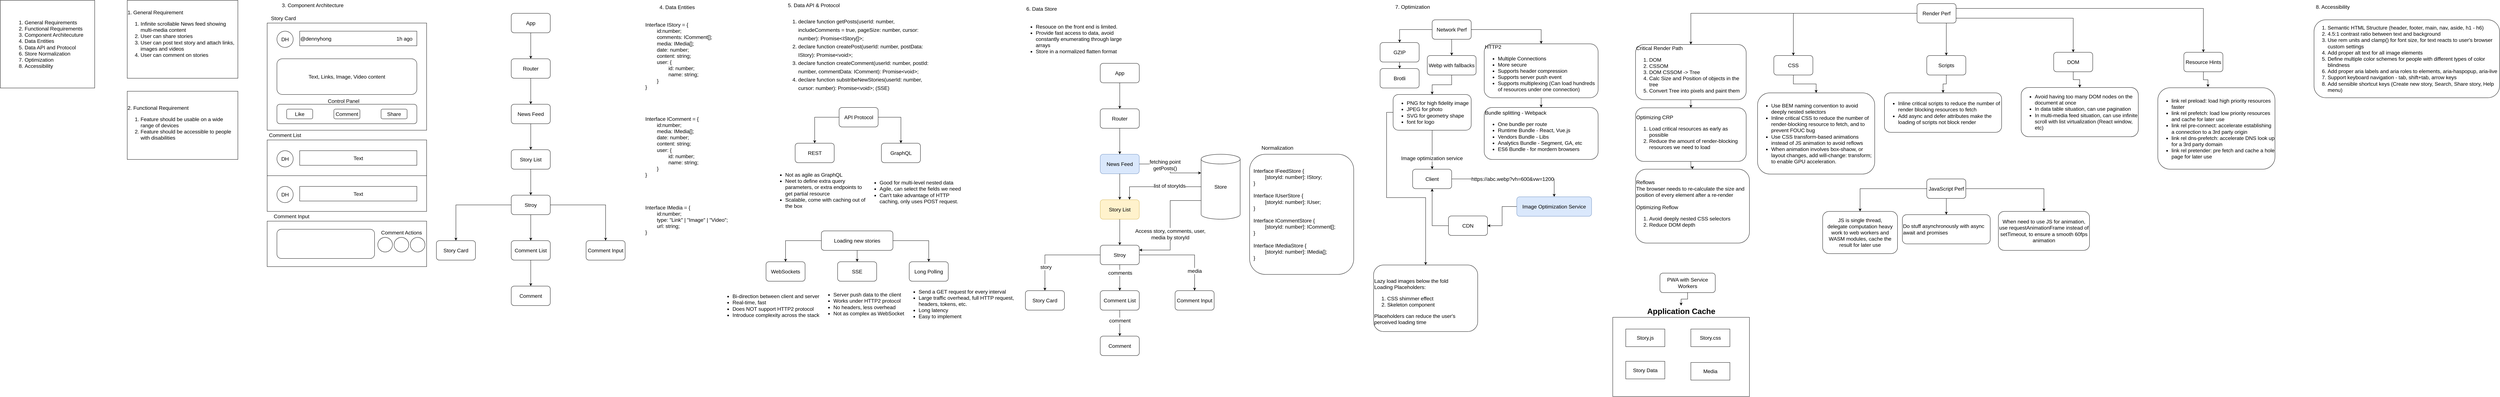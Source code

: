 <mxfile version="15.8.7" type="device"><diagram id="XYL2H79Iw5txIwBamD32" name="Page-1"><mxGraphModel dx="1972" dy="1372" grid="1" gridSize="10" guides="1" tooltips="1" connect="1" arrows="1" fold="1" page="1" pageScale="1" pageWidth="850" pageHeight="1100" math="0" shadow="0"><root><mxCell id="0"/><mxCell id="1" parent="0"/><mxCell id="vLVC-GdLWjV0iGL1dUKw-1" value="&lt;div style=&quot;text-align: left ; font-size: 16px&quot;&gt;&lt;ol style=&quot;font-size: 16px&quot;&gt;&lt;li style=&quot;font-size: 16px&quot;&gt;&lt;span style=&quot;font-size: 16px&quot;&gt;General Requirements&lt;/span&gt;&lt;/li&gt;&lt;li style=&quot;font-size: 16px&quot;&gt;&lt;span style=&quot;font-size: 16px&quot;&gt;Functional Requirements&lt;/span&gt;&lt;/li&gt;&lt;li style=&quot;font-size: 16px&quot;&gt;&lt;span style=&quot;font-size: 16px&quot;&gt;Component Architecuture&lt;/span&gt;&lt;/li&gt;&lt;li style=&quot;font-size: 16px&quot;&gt;&lt;span style=&quot;font-size: 16px&quot;&gt;Data Entities&lt;/span&gt;&lt;/li&gt;&lt;li style=&quot;font-size: 16px&quot;&gt;&lt;span style=&quot;font-size: 16px&quot;&gt;Data API and Protocol&lt;/span&gt;&lt;/li&gt;&lt;li style=&quot;font-size: 16px&quot;&gt;&lt;span style=&quot;text-align: left ; font-size: 16px&quot;&gt;Store Normalization&lt;/span&gt;&lt;/li&gt;&lt;li style=&quot;font-size: 16px&quot;&gt;Optimization&lt;/li&gt;&lt;li style=&quot;font-size: 16px&quot;&gt;Accessibility&lt;/li&gt;&lt;/ol&gt;&lt;/div&gt;" style="rounded=0;whiteSpace=wrap;html=1;fontSize=16;" vertex="1" parent="1"><mxGeometry x="40" width="290" height="270" as="geometry"/></mxCell><mxCell id="vLVC-GdLWjV0iGL1dUKw-2" value="&lt;div style=&quot;text-align: left; font-size: 16px;&quot;&gt;&lt;div style=&quot;font-size: 16px;&quot;&gt;&lt;font style=&quot;font-size: 16px;&quot;&gt;1. General Requirement&lt;/font&gt;&lt;/div&gt;&lt;div style=&quot;font-size: 16px;&quot;&gt;&lt;ol style=&quot;font-size: 16px;&quot;&gt;&lt;li style=&quot;font-size: 16px;&quot;&gt;Infinite scrollable News feed showing multi-media content&lt;/li&gt;&lt;li style=&quot;font-size: 16px;&quot;&gt;User can share stories&lt;/li&gt;&lt;li style=&quot;font-size: 16px;&quot;&gt;User can post text story and attach links, images and videos&lt;/li&gt;&lt;li style=&quot;font-size: 16px;&quot;&gt;User can comment on stories&lt;/li&gt;&lt;/ol&gt;&lt;/div&gt;&lt;div style=&quot;font-size: 16px;&quot;&gt;&lt;br style=&quot;font-size: 16px;&quot;&gt;&lt;/div&gt;&lt;/div&gt;" style="rounded=0;whiteSpace=wrap;html=1;fontSize=16;" vertex="1" parent="1"><mxGeometry x="430" width="340" height="240" as="geometry"/></mxCell><mxCell id="vLVC-GdLWjV0iGL1dUKw-3" value="&lt;div style=&quot;text-align: left ; font-size: 16px&quot;&gt;&lt;div style=&quot;font-size: 16px&quot;&gt;&lt;font style=&quot;font-size: 16px&quot;&gt;2. Functional Requirement&lt;/font&gt;&lt;/div&gt;&lt;div style=&quot;font-size: 16px&quot;&gt;&lt;ol style=&quot;font-size: 16px&quot;&gt;&lt;li style=&quot;font-size: 16px&quot;&gt;Feature should be usable on a wide range of devices&lt;/li&gt;&lt;li style=&quot;font-size: 16px&quot;&gt;Feature should be accessible to people with disabilities&lt;/li&gt;&lt;/ol&gt;&lt;/div&gt;&lt;/div&gt;" style="rounded=0;whiteSpace=wrap;html=1;fontSize=16;" vertex="1" parent="1"><mxGeometry x="430" y="280" width="340" height="210" as="geometry"/></mxCell><mxCell id="vLVC-GdLWjV0iGL1dUKw-80" value="" style="group;fontSize=16;" vertex="1" connectable="0" parent="1"><mxGeometry x="1380" y="40" width="580" height="900" as="geometry"/></mxCell><mxCell id="vLVC-GdLWjV0iGL1dUKw-45" value="App" style="rounded=1;whiteSpace=wrap;html=1;fontSize=16;" vertex="1" parent="vLVC-GdLWjV0iGL1dUKw-80"><mxGeometry x="230" width="120" height="60" as="geometry"/></mxCell><mxCell id="vLVC-GdLWjV0iGL1dUKw-46" value="Router" style="whiteSpace=wrap;html=1;rounded=1;fontSize=16;" vertex="1" parent="vLVC-GdLWjV0iGL1dUKw-80"><mxGeometry x="230" y="140" width="120" height="60" as="geometry"/></mxCell><mxCell id="vLVC-GdLWjV0iGL1dUKw-47" value="" style="edgeStyle=orthogonalEdgeStyle;rounded=0;orthogonalLoop=1;jettySize=auto;html=1;fontSize=16;" edge="1" parent="vLVC-GdLWjV0iGL1dUKw-80" source="vLVC-GdLWjV0iGL1dUKw-45" target="vLVC-GdLWjV0iGL1dUKw-46"><mxGeometry relative="1" as="geometry"/></mxCell><mxCell id="vLVC-GdLWjV0iGL1dUKw-48" value="News Feed" style="whiteSpace=wrap;html=1;rounded=1;fontSize=16;" vertex="1" parent="vLVC-GdLWjV0iGL1dUKw-80"><mxGeometry x="230" y="280" width="120" height="60" as="geometry"/></mxCell><mxCell id="vLVC-GdLWjV0iGL1dUKw-49" value="" style="edgeStyle=orthogonalEdgeStyle;rounded=0;orthogonalLoop=1;jettySize=auto;html=1;fontSize=16;" edge="1" parent="vLVC-GdLWjV0iGL1dUKw-80" source="vLVC-GdLWjV0iGL1dUKw-46" target="vLVC-GdLWjV0iGL1dUKw-48"><mxGeometry relative="1" as="geometry"/></mxCell><mxCell id="vLVC-GdLWjV0iGL1dUKw-50" value="Story List" style="whiteSpace=wrap;html=1;rounded=1;fontSize=16;" vertex="1" parent="vLVC-GdLWjV0iGL1dUKw-80"><mxGeometry x="230" y="420" width="120" height="60" as="geometry"/></mxCell><mxCell id="vLVC-GdLWjV0iGL1dUKw-51" value="" style="edgeStyle=orthogonalEdgeStyle;rounded=0;orthogonalLoop=1;jettySize=auto;html=1;fontSize=16;" edge="1" parent="vLVC-GdLWjV0iGL1dUKw-80" source="vLVC-GdLWjV0iGL1dUKw-48" target="vLVC-GdLWjV0iGL1dUKw-50"><mxGeometry relative="1" as="geometry"/></mxCell><mxCell id="vLVC-GdLWjV0iGL1dUKw-52" value="Stroy" style="whiteSpace=wrap;html=1;rounded=1;fontSize=16;" vertex="1" parent="vLVC-GdLWjV0iGL1dUKw-80"><mxGeometry x="230" y="560" width="120" height="60" as="geometry"/></mxCell><mxCell id="vLVC-GdLWjV0iGL1dUKw-53" value="" style="edgeStyle=orthogonalEdgeStyle;rounded=0;orthogonalLoop=1;jettySize=auto;html=1;fontSize=16;" edge="1" parent="vLVC-GdLWjV0iGL1dUKw-80" source="vLVC-GdLWjV0iGL1dUKw-50" target="vLVC-GdLWjV0iGL1dUKw-52"><mxGeometry relative="1" as="geometry"/></mxCell><mxCell id="vLVC-GdLWjV0iGL1dUKw-54" value="Comment List" style="whiteSpace=wrap;html=1;rounded=1;fontSize=16;" vertex="1" parent="vLVC-GdLWjV0iGL1dUKw-80"><mxGeometry x="230" y="700" width="120" height="60" as="geometry"/></mxCell><mxCell id="vLVC-GdLWjV0iGL1dUKw-55" value="" style="edgeStyle=orthogonalEdgeStyle;rounded=0;orthogonalLoop=1;jettySize=auto;html=1;fontSize=16;" edge="1" parent="vLVC-GdLWjV0iGL1dUKw-80" source="vLVC-GdLWjV0iGL1dUKw-52" target="vLVC-GdLWjV0iGL1dUKw-54"><mxGeometry relative="1" as="geometry"/></mxCell><mxCell id="vLVC-GdLWjV0iGL1dUKw-56" value="Comment" style="whiteSpace=wrap;html=1;rounded=1;fontSize=16;" vertex="1" parent="vLVC-GdLWjV0iGL1dUKw-80"><mxGeometry x="230" y="840" width="120" height="60" as="geometry"/></mxCell><mxCell id="vLVC-GdLWjV0iGL1dUKw-57" value="" style="edgeStyle=orthogonalEdgeStyle;rounded=0;orthogonalLoop=1;jettySize=auto;html=1;fontSize=16;" edge="1" parent="vLVC-GdLWjV0iGL1dUKw-80" source="vLVC-GdLWjV0iGL1dUKw-54" target="vLVC-GdLWjV0iGL1dUKw-56"><mxGeometry relative="1" as="geometry"/></mxCell><mxCell id="vLVC-GdLWjV0iGL1dUKw-60" value="Story Card" style="whiteSpace=wrap;html=1;rounded=1;fontSize=16;" vertex="1" parent="vLVC-GdLWjV0iGL1dUKw-80"><mxGeometry y="700" width="120" height="60" as="geometry"/></mxCell><mxCell id="vLVC-GdLWjV0iGL1dUKw-61" value="" style="edgeStyle=orthogonalEdgeStyle;rounded=0;orthogonalLoop=1;jettySize=auto;html=1;fontSize=16;" edge="1" parent="vLVC-GdLWjV0iGL1dUKw-80" source="vLVC-GdLWjV0iGL1dUKw-52" target="vLVC-GdLWjV0iGL1dUKw-60"><mxGeometry relative="1" as="geometry"/></mxCell><mxCell id="vLVC-GdLWjV0iGL1dUKw-62" value="Comment Input" style="whiteSpace=wrap;html=1;rounded=1;fontSize=16;" vertex="1" parent="vLVC-GdLWjV0iGL1dUKw-80"><mxGeometry x="460" y="700" width="120" height="60" as="geometry"/></mxCell><mxCell id="vLVC-GdLWjV0iGL1dUKw-63" value="" style="edgeStyle=orthogonalEdgeStyle;rounded=0;orthogonalLoop=1;jettySize=auto;html=1;fontSize=16;" edge="1" parent="vLVC-GdLWjV0iGL1dUKw-80" source="vLVC-GdLWjV0iGL1dUKw-52" target="vLVC-GdLWjV0iGL1dUKw-62"><mxGeometry relative="1" as="geometry"/></mxCell><mxCell id="vLVC-GdLWjV0iGL1dUKw-107" value="" style="group;fontSize=16;" vertex="1" connectable="0" parent="1"><mxGeometry x="860" y="40" width="490" height="360" as="geometry"/></mxCell><mxCell id="vLVC-GdLWjV0iGL1dUKw-108" value="" style="verticalLabelPosition=bottom;verticalAlign=top;html=1;shape=mxgraph.basic.rect;fillColor2=none;strokeWidth=1;size=20;indent=5;fontSize=16;" vertex="1" parent="vLVC-GdLWjV0iGL1dUKw-107"><mxGeometry y="30" width="490" height="330" as="geometry"/></mxCell><mxCell id="vLVC-GdLWjV0iGL1dUKw-109" value="DH" style="ellipse;whiteSpace=wrap;html=1;aspect=fixed;fontSize=16;" vertex="1" parent="vLVC-GdLWjV0iGL1dUKw-107"><mxGeometry x="30" y="55" width="50" height="50" as="geometry"/></mxCell><mxCell id="vLVC-GdLWjV0iGL1dUKw-110" value="@dennyhong&amp;nbsp; &amp;nbsp; &amp;nbsp; &amp;nbsp; &amp;nbsp; &amp;nbsp; &amp;nbsp; &amp;nbsp; &amp;nbsp; &amp;nbsp; &amp;nbsp; &amp;nbsp; &amp;nbsp; &amp;nbsp; &amp;nbsp; &amp;nbsp; &amp;nbsp; &amp;nbsp; &amp;nbsp; &amp;nbsp; &amp;nbsp; &amp;nbsp; &amp;nbsp;1h ago" style="rounded=0;whiteSpace=wrap;html=1;align=left;fontSize=16;" vertex="1" parent="vLVC-GdLWjV0iGL1dUKw-107"><mxGeometry x="100" y="55" width="360" height="45" as="geometry"/></mxCell><mxCell id="vLVC-GdLWjV0iGL1dUKw-111" value="Text, Links, Image, Video content" style="rounded=1;whiteSpace=wrap;html=1;fontSize=16;" vertex="1" parent="vLVC-GdLWjV0iGL1dUKw-107"><mxGeometry x="30" y="140" width="430" height="110" as="geometry"/></mxCell><mxCell id="vLVC-GdLWjV0iGL1dUKw-112" value="" style="rounded=1;whiteSpace=wrap;html=1;fontSize=16;" vertex="1" parent="vLVC-GdLWjV0iGL1dUKw-107"><mxGeometry x="30" y="280" width="430" height="60" as="geometry"/></mxCell><mxCell id="vLVC-GdLWjV0iGL1dUKw-113" value="Like" style="rounded=1;whiteSpace=wrap;html=1;fontSize=16;" vertex="1" parent="vLVC-GdLWjV0iGL1dUKw-107"><mxGeometry x="60" y="295" width="80" height="30" as="geometry"/></mxCell><mxCell id="vLVC-GdLWjV0iGL1dUKw-114" value="Share" style="rounded=1;whiteSpace=wrap;html=1;fontSize=16;" vertex="1" parent="vLVC-GdLWjV0iGL1dUKw-107"><mxGeometry x="350" y="295" width="80" height="30" as="geometry"/></mxCell><mxCell id="vLVC-GdLWjV0iGL1dUKw-115" value="Comment" style="rounded=1;whiteSpace=wrap;html=1;fontSize=16;" vertex="1" parent="vLVC-GdLWjV0iGL1dUKw-107"><mxGeometry x="205" y="295" width="80" height="30" as="geometry"/></mxCell><mxCell id="vLVC-GdLWjV0iGL1dUKw-116" value="Control Panel" style="text;html=1;strokeColor=none;fillColor=none;align=center;verticalAlign=middle;whiteSpace=wrap;rounded=0;fontSize=16;" vertex="1" parent="vLVC-GdLWjV0iGL1dUKw-107"><mxGeometry x="160" y="255" width="150" height="30" as="geometry"/></mxCell><mxCell id="vLVC-GdLWjV0iGL1dUKw-117" value="Story Card" style="text;html=1;strokeColor=none;fillColor=none;align=center;verticalAlign=middle;whiteSpace=wrap;rounded=0;fontSize=16;" vertex="1" parent="vLVC-GdLWjV0iGL1dUKw-107"><mxGeometry width="100" height="30" as="geometry"/></mxCell><mxCell id="vLVC-GdLWjV0iGL1dUKw-118" value="" style="group;fontSize=16;" vertex="1" connectable="0" parent="1"><mxGeometry x="860" y="400" width="490" height="250" as="geometry"/></mxCell><mxCell id="vLVC-GdLWjV0iGL1dUKw-119" value="" style="verticalLabelPosition=bottom;verticalAlign=top;html=1;shape=mxgraph.basic.rect;fillColor2=none;strokeWidth=1;size=20;indent=5;fontSize=16;" vertex="1" parent="vLVC-GdLWjV0iGL1dUKw-118"><mxGeometry y="30" width="490" height="110" as="geometry"/></mxCell><mxCell id="vLVC-GdLWjV0iGL1dUKw-120" value="Comment List" style="text;html=1;strokeColor=none;fillColor=none;align=center;verticalAlign=middle;whiteSpace=wrap;rounded=0;fontSize=16;" vertex="1" parent="vLVC-GdLWjV0iGL1dUKw-118"><mxGeometry width="110" height="30" as="geometry"/></mxCell><mxCell id="vLVC-GdLWjV0iGL1dUKw-121" value="DH" style="ellipse;whiteSpace=wrap;html=1;aspect=fixed;fontSize=16;" vertex="1" parent="vLVC-GdLWjV0iGL1dUKw-118"><mxGeometry x="30" y="63" width="50" height="50" as="geometry"/></mxCell><mxCell id="vLVC-GdLWjV0iGL1dUKw-122" value="Text" style="rounded=0;whiteSpace=wrap;html=1;align=center;fontSize=16;" vertex="1" parent="vLVC-GdLWjV0iGL1dUKw-118"><mxGeometry x="100" y="63" width="360" height="45" as="geometry"/></mxCell><mxCell id="vLVC-GdLWjV0iGL1dUKw-123" value="" style="verticalLabelPosition=bottom;verticalAlign=top;html=1;shape=mxgraph.basic.rect;fillColor2=none;strokeWidth=1;size=20;indent=5;fontSize=16;" vertex="1" parent="vLVC-GdLWjV0iGL1dUKw-118"><mxGeometry y="140" width="490" height="110" as="geometry"/></mxCell><mxCell id="vLVC-GdLWjV0iGL1dUKw-124" value="DH" style="ellipse;whiteSpace=wrap;html=1;aspect=fixed;fontSize=16;" vertex="1" parent="vLVC-GdLWjV0iGL1dUKw-118"><mxGeometry x="30" y="173" width="50" height="50" as="geometry"/></mxCell><mxCell id="vLVC-GdLWjV0iGL1dUKw-125" value="Text" style="rounded=0;whiteSpace=wrap;html=1;align=center;fontSize=16;" vertex="1" parent="vLVC-GdLWjV0iGL1dUKw-118"><mxGeometry x="100" y="173" width="360" height="45" as="geometry"/></mxCell><mxCell id="vLVC-GdLWjV0iGL1dUKw-126" value="" style="group;fontSize=16;" vertex="1" connectable="0" parent="1"><mxGeometry x="860" y="650.0" width="500" height="170" as="geometry"/></mxCell><mxCell id="vLVC-GdLWjV0iGL1dUKw-127" value="" style="rounded=0;whiteSpace=wrap;html=1;fontSize=16;" vertex="1" parent="vLVC-GdLWjV0iGL1dUKw-126"><mxGeometry y="30" width="490" height="140" as="geometry"/></mxCell><mxCell id="vLVC-GdLWjV0iGL1dUKw-128" value="" style="rounded=1;whiteSpace=wrap;html=1;fontSize=16;" vertex="1" parent="vLVC-GdLWjV0iGL1dUKw-126"><mxGeometry x="30" y="55" width="300" height="90" as="geometry"/></mxCell><mxCell id="vLVC-GdLWjV0iGL1dUKw-129" value="Comment Input" style="text;html=1;strokeColor=none;fillColor=none;align=center;verticalAlign=middle;whiteSpace=wrap;rounded=0;fontSize=16;" vertex="1" parent="vLVC-GdLWjV0iGL1dUKw-126"><mxGeometry width="150" height="30" as="geometry"/></mxCell><mxCell id="vLVC-GdLWjV0iGL1dUKw-130" value="" style="ellipse;whiteSpace=wrap;html=1;aspect=fixed;fontSize=16;" vertex="1" parent="vLVC-GdLWjV0iGL1dUKw-126"><mxGeometry x="390" y="80" width="45" height="45" as="geometry"/></mxCell><mxCell id="vLVC-GdLWjV0iGL1dUKw-131" value="" style="ellipse;whiteSpace=wrap;html=1;aspect=fixed;fontSize=16;" vertex="1" parent="vLVC-GdLWjV0iGL1dUKw-126"><mxGeometry x="340" y="80" width="45" height="45" as="geometry"/></mxCell><mxCell id="vLVC-GdLWjV0iGL1dUKw-132" value="" style="ellipse;whiteSpace=wrap;html=1;aspect=fixed;fontSize=16;" vertex="1" parent="vLVC-GdLWjV0iGL1dUKw-126"><mxGeometry x="440" y="80" width="45" height="45" as="geometry"/></mxCell><mxCell id="vLVC-GdLWjV0iGL1dUKw-133" value="Comment Actions" style="text;html=1;strokeColor=none;fillColor=none;align=center;verticalAlign=middle;whiteSpace=wrap;rounded=0;fontSize=16;" vertex="1" parent="vLVC-GdLWjV0iGL1dUKw-126"><mxGeometry x="343.75" y="50" width="137.5" height="30" as="geometry"/></mxCell><mxCell id="vLVC-GdLWjV0iGL1dUKw-134" value="&lt;font style=&quot;font-size: 16px;&quot;&gt;3. Component Architecture&lt;/font&gt;" style="text;html=1;strokeColor=none;fillColor=none;align=center;verticalAlign=middle;whiteSpace=wrap;rounded=0;fontSize=16;" vertex="1" parent="1"><mxGeometry x="860" width="280" height="30" as="geometry"/></mxCell><mxCell id="vLVC-GdLWjV0iGL1dUKw-135" value="Interface IStory = {&lt;br style=&quot;font-size: 16px;&quot;&gt;&lt;span style=&quot;white-space: pre; font-size: 16px;&quot;&gt;&#9;&lt;/span&gt;id:number;&lt;br style=&quot;font-size: 16px;&quot;&gt;&lt;span style=&quot;white-space: pre; font-size: 16px;&quot;&gt;&#9;&lt;/span&gt;comments: IComment[];&lt;br style=&quot;font-size: 16px;&quot;&gt;&lt;span style=&quot;white-space: pre; font-size: 16px;&quot;&gt;&#9;&lt;/span&gt;media: IMedia[];&lt;br style=&quot;font-size: 16px;&quot;&gt;&lt;span style=&quot;white-space: pre; font-size: 16px;&quot;&gt;&#9;&lt;/span&gt;date: number;&lt;br style=&quot;font-size: 16px;&quot;&gt;&lt;span style=&quot;white-space: pre; font-size: 16px;&quot;&gt;&#9;&lt;/span&gt;content: string;&lt;br style=&quot;font-size: 16px;&quot;&gt;&lt;span style=&quot;white-space: pre; font-size: 16px;&quot;&gt;&#9;&lt;/span&gt;user: {&lt;br style=&quot;font-size: 16px;&quot;&gt;&lt;span style=&quot;white-space: pre; font-size: 16px;&quot;&gt;&#9;&lt;/span&gt;&lt;span style=&quot;white-space: pre; font-size: 16px;&quot;&gt;&#9;&lt;/span&gt;id: number;&lt;br style=&quot;font-size: 16px;&quot;&gt;&lt;span style=&quot;white-space: pre; font-size: 16px;&quot;&gt;&#9;&lt;/span&gt;&lt;span style=&quot;white-space: pre; font-size: 16px;&quot;&gt;&#9;&lt;/span&gt;name: string;&lt;br style=&quot;font-size: 16px;&quot;&gt;&lt;span style=&quot;white-space: pre; font-size: 16px;&quot;&gt;&#9;&lt;/span&gt;}&lt;br style=&quot;font-size: 16px;&quot;&gt;}" style="text;html=1;strokeColor=none;fillColor=none;align=left;verticalAlign=middle;whiteSpace=wrap;rounded=0;fontSize=16;" vertex="1" parent="1"><mxGeometry x="2020" y="36" width="280" height="270" as="geometry"/></mxCell><mxCell id="vLVC-GdLWjV0iGL1dUKw-136" value="Interface IComment = {&lt;br style=&quot;font-size: 16px;&quot;&gt;&lt;span style=&quot;white-space: pre; font-size: 16px;&quot;&gt;&#9;&lt;/span&gt;id:number;&lt;br style=&quot;font-size: 16px;&quot;&gt;&lt;span style=&quot;white-space: pre; font-size: 16px;&quot;&gt;&#9;&lt;/span&gt;media: IMedia[];&lt;br style=&quot;font-size: 16px;&quot;&gt;&lt;span style=&quot;white-space: pre; font-size: 16px;&quot;&gt;&#9;&lt;/span&gt;date: number;&lt;br style=&quot;font-size: 16px;&quot;&gt;&lt;span style=&quot;white-space: pre; font-size: 16px;&quot;&gt;&#9;&lt;/span&gt;content: string;&lt;br style=&quot;font-size: 16px;&quot;&gt;&lt;span style=&quot;white-space: pre; font-size: 16px;&quot;&gt;&#9;&lt;/span&gt;user: {&lt;br style=&quot;font-size: 16px;&quot;&gt;&lt;span style=&quot;white-space: pre; font-size: 16px;&quot;&gt;&#9;&lt;/span&gt;&lt;span style=&quot;white-space: pre; font-size: 16px;&quot;&gt;&#9;&lt;/span&gt;id: number;&lt;br style=&quot;font-size: 16px;&quot;&gt;&lt;span style=&quot;white-space: pre; font-size: 16px;&quot;&gt;&#9;&lt;/span&gt;&lt;span style=&quot;white-space: pre; font-size: 16px;&quot;&gt;&#9;&lt;/span&gt;name: string;&lt;br style=&quot;font-size: 16px;&quot;&gt;&lt;span style=&quot;white-space: pre; font-size: 16px;&quot;&gt;&#9;&lt;/span&gt;}&lt;br style=&quot;font-size: 16px;&quot;&gt;}" style="text;html=1;strokeColor=none;fillColor=none;align=left;verticalAlign=middle;whiteSpace=wrap;rounded=0;fontSize=16;" vertex="1" parent="1"><mxGeometry x="2020" y="316" width="280" height="270" as="geometry"/></mxCell><mxCell id="vLVC-GdLWjV0iGL1dUKw-137" value="Interface IMedia = {&lt;br style=&quot;font-size: 16px;&quot;&gt;&lt;span style=&quot;white-space: pre; font-size: 16px;&quot;&gt;&#9;&lt;/span&gt;id:number;&lt;br style=&quot;font-size: 16px;&quot;&gt;&lt;span style=&quot;white-space: pre; font-size: 16px;&quot;&gt;&#9;&lt;/span&gt;type: &quot;Link&quot; | &quot;Image&quot; | &quot;Video&quot;;&lt;br style=&quot;font-size: 16px;&quot;&gt;&lt;span style=&quot;white-space: pre; font-size: 16px;&quot;&gt;&#9;&lt;/span&gt;url: string;&lt;br style=&quot;font-size: 16px;&quot;&gt;}" style="text;html=1;strokeColor=none;fillColor=none;align=left;verticalAlign=middle;whiteSpace=wrap;rounded=0;fontSize=16;" vertex="1" parent="1"><mxGeometry x="2020" y="606" width="350" height="140" as="geometry"/></mxCell><mxCell id="vLVC-GdLWjV0iGL1dUKw-138" value="&lt;font style=&quot;font-size: 16px;&quot;&gt;4. Data Entities&lt;/font&gt;" style="text;html=1;strokeColor=none;fillColor=none;align=center;verticalAlign=middle;whiteSpace=wrap;rounded=0;fontSize=16;" vertex="1" parent="1"><mxGeometry x="2020" y="6" width="200" height="30" as="geometry"/></mxCell><mxCell id="vLVC-GdLWjV0iGL1dUKw-139" value="&lt;font style=&quot;font-size: 16px;&quot;&gt;5. Data API &amp;amp; Protocol&lt;/font&gt;" style="text;html=1;strokeColor=none;fillColor=none;align=center;verticalAlign=middle;whiteSpace=wrap;rounded=0;fontSize=16;" vertex="1" parent="1"><mxGeometry x="2440" width="200" height="30" as="geometry"/></mxCell><mxCell id="vLVC-GdLWjV0iGL1dUKw-141" value="&lt;p style=&quot;line-height: 0; font-size: 16px;&quot;&gt;&lt;br style=&quot;font-size: 16px;&quot;&gt;&lt;/p&gt;" style="text;html=1;strokeColor=none;fillColor=none;align=center;verticalAlign=middle;whiteSpace=wrap;rounded=0;fontSize=16;" vertex="1" parent="1"><mxGeometry x="2430" y="40" width="490" height="210" as="geometry"/></mxCell><mxCell id="vLVC-GdLWjV0iGL1dUKw-142" value="&lt;ol style=&quot;line-height: 1.6; font-size: 16px;&quot;&gt;&lt;li style=&quot;font-size: 16px;&quot;&gt;declare function getPosts(userId: number, includeComments = true, pageSize: number, cursor: number): Promise&amp;lt;IStory[]&amp;gt;;&lt;/li&gt;&lt;li style=&quot;font-size: 16px;&quot;&gt;declare function createPost(userId: number, postData: IStory): Promise&amp;lt;void&amp;gt;;&lt;/li&gt;&lt;li style=&quot;font-size: 16px;&quot;&gt;declare function createComment(userId: number, postId: number, commentData: IComment): Promise&amp;lt;void&amp;gt;;&lt;/li&gt;&lt;li style=&quot;font-size: 16px;&quot;&gt;declare function substribeNewStories(userId: number, cursor: number): Promise&amp;lt;void&amp;gt;; (SSE)&lt;/li&gt;&lt;/ol&gt;" style="text;html=1;strokeColor=none;fillColor=none;align=left;verticalAlign=middle;whiteSpace=wrap;rounded=0;fontSize=16;" vertex="1" parent="1"><mxGeometry x="2450" y="30" width="470" height="275" as="geometry"/></mxCell><mxCell id="vLVC-GdLWjV0iGL1dUKw-145" value="" style="edgeStyle=orthogonalEdgeStyle;rounded=0;orthogonalLoop=1;jettySize=auto;html=1;fontSize=16;" edge="1" parent="1" source="vLVC-GdLWjV0iGL1dUKw-143" target="vLVC-GdLWjV0iGL1dUKw-144"><mxGeometry relative="1" as="geometry"/></mxCell><mxCell id="vLVC-GdLWjV0iGL1dUKw-147" value="" style="edgeStyle=orthogonalEdgeStyle;rounded=0;orthogonalLoop=1;jettySize=auto;html=1;fontSize=16;" edge="1" parent="1" source="vLVC-GdLWjV0iGL1dUKw-143" target="vLVC-GdLWjV0iGL1dUKw-146"><mxGeometry relative="1" as="geometry"/></mxCell><mxCell id="vLVC-GdLWjV0iGL1dUKw-143" value="API Protocol" style="rounded=1;whiteSpace=wrap;html=1;fontSize=16;" vertex="1" parent="1"><mxGeometry x="2617.5" y="330" width="120" height="60" as="geometry"/></mxCell><mxCell id="vLVC-GdLWjV0iGL1dUKw-144" value="REST" style="whiteSpace=wrap;html=1;rounded=1;fontSize=16;" vertex="1" parent="1"><mxGeometry x="2482.5" y="440" width="120" height="60" as="geometry"/></mxCell><mxCell id="vLVC-GdLWjV0iGL1dUKw-146" value="GraphQL" style="whiteSpace=wrap;html=1;rounded=1;fontSize=16;" vertex="1" parent="1"><mxGeometry x="2747.5" y="440" width="120" height="60" as="geometry"/></mxCell><mxCell id="vLVC-GdLWjV0iGL1dUKw-148" value="&lt;ul style=&quot;font-size: 16px;&quot;&gt;&lt;li style=&quot;font-size: 16px;&quot;&gt;Not as agile as GraphQL&lt;/li&gt;&lt;li style=&quot;font-size: 16px;&quot;&gt;Neet to define extra query parameters, or extra endpoints to get partial resource&lt;/li&gt;&lt;li style=&quot;font-size: 16px;&quot;&gt;Scalable, come with caching out of the box&lt;/li&gt;&lt;/ul&gt;" style="text;html=1;strokeColor=none;fillColor=none;align=left;verticalAlign=middle;whiteSpace=wrap;rounded=0;fontSize=16;" vertex="1" parent="1"><mxGeometry x="2410" y="530" width="290" height="110" as="geometry"/></mxCell><mxCell id="vLVC-GdLWjV0iGL1dUKw-149" value="&lt;ul style=&quot;font-size: 16px;&quot;&gt;&lt;li style=&quot;font-size: 16px;&quot;&gt;Good for multi-level nested data&lt;/li&gt;&lt;li style=&quot;font-size: 16px;&quot;&gt;Agile, can select the fields we need&lt;/li&gt;&lt;li style=&quot;font-size: 16px;&quot;&gt;Can't take advantage of HTTP caching, only uses POST request.&lt;/li&gt;&lt;/ul&gt;" style="text;html=1;strokeColor=none;fillColor=none;align=left;verticalAlign=middle;whiteSpace=wrap;rounded=0;fontSize=16;" vertex="1" parent="1"><mxGeometry x="2700" y="520" width="320" height="140" as="geometry"/></mxCell><mxCell id="vLVC-GdLWjV0iGL1dUKw-150" value="&lt;font style=&quot;font-size: 16px;&quot;&gt;6. Data Store&lt;/font&gt;" style="text;html=1;strokeColor=none;fillColor=none;align=center;verticalAlign=middle;whiteSpace=wrap;rounded=0;fontSize=16;" vertex="1" parent="1"><mxGeometry x="3170" y="6" width="140" height="40" as="geometry"/></mxCell><mxCell id="vLVC-GdLWjV0iGL1dUKw-151" value="&lt;ul style=&quot;font-size: 16px;&quot;&gt;&lt;li style=&quot;font-size: 16px;&quot;&gt;&lt;span style=&quot;font-size: 16px;&quot;&gt;Resouce on the front end is limited.&lt;/span&gt;&lt;/li&gt;&lt;li style=&quot;font-size: 16px;&quot;&gt;&lt;span style=&quot;font-size: 16px;&quot;&gt;Provide fast access to data, avoid constantly enumerating&amp;nbsp;through large arrays&lt;/span&gt;&lt;/li&gt;&lt;li style=&quot;font-size: 16px;&quot;&gt;&lt;span style=&quot;font-size: 16px;&quot;&gt;Store in a normalized flatten format&lt;/span&gt;&lt;/li&gt;&lt;/ul&gt;" style="text;html=1;strokeColor=none;fillColor=none;align=left;verticalAlign=middle;whiteSpace=wrap;rounded=0;fontSize=16;" vertex="1" parent="1"><mxGeometry x="3180" y="46" width="350" height="145" as="geometry"/></mxCell><mxCell id="vLVC-GdLWjV0iGL1dUKw-152" value="" style="group;fontSize=16;" vertex="1" connectable="0" parent="1"><mxGeometry x="3190" y="194" width="660" height="900" as="geometry"/></mxCell><mxCell id="vLVC-GdLWjV0iGL1dUKw-153" value="App" style="rounded=1;whiteSpace=wrap;html=1;fontSize=16;" vertex="1" parent="vLVC-GdLWjV0iGL1dUKw-152"><mxGeometry x="230" width="120" height="60" as="geometry"/></mxCell><mxCell id="vLVC-GdLWjV0iGL1dUKw-154" value="Router" style="whiteSpace=wrap;html=1;rounded=1;fontSize=16;" vertex="1" parent="vLVC-GdLWjV0iGL1dUKw-152"><mxGeometry x="230" y="140" width="120" height="60" as="geometry"/></mxCell><mxCell id="vLVC-GdLWjV0iGL1dUKw-155" value="" style="edgeStyle=orthogonalEdgeStyle;rounded=0;orthogonalLoop=1;jettySize=auto;html=1;fontSize=16;" edge="1" parent="vLVC-GdLWjV0iGL1dUKw-152" source="vLVC-GdLWjV0iGL1dUKw-153" target="vLVC-GdLWjV0iGL1dUKw-154"><mxGeometry relative="1" as="geometry"/></mxCell><mxCell id="vLVC-GdLWjV0iGL1dUKw-156" value="News Feed" style="whiteSpace=wrap;html=1;rounded=1;fontSize=16;fillColor=#dae8fc;strokeColor=#6c8ebf;" vertex="1" parent="vLVC-GdLWjV0iGL1dUKw-152"><mxGeometry x="230" y="280" width="120" height="60" as="geometry"/></mxCell><mxCell id="vLVC-GdLWjV0iGL1dUKw-157" value="" style="edgeStyle=orthogonalEdgeStyle;rounded=0;orthogonalLoop=1;jettySize=auto;html=1;fontSize=16;" edge="1" parent="vLVC-GdLWjV0iGL1dUKw-152" source="vLVC-GdLWjV0iGL1dUKw-154" target="vLVC-GdLWjV0iGL1dUKw-156"><mxGeometry relative="1" as="geometry"/></mxCell><mxCell id="vLVC-GdLWjV0iGL1dUKw-158" value="Story List" style="whiteSpace=wrap;html=1;rounded=1;fontSize=16;fillColor=#fff2cc;strokeColor=#d6b656;" vertex="1" parent="vLVC-GdLWjV0iGL1dUKw-152"><mxGeometry x="230" y="420" width="120" height="60" as="geometry"/></mxCell><mxCell id="vLVC-GdLWjV0iGL1dUKw-159" value="" style="edgeStyle=orthogonalEdgeStyle;rounded=0;orthogonalLoop=1;jettySize=auto;html=1;fontSize=16;" edge="1" parent="vLVC-GdLWjV0iGL1dUKw-152" source="vLVC-GdLWjV0iGL1dUKw-156" target="vLVC-GdLWjV0iGL1dUKw-158"><mxGeometry relative="1" as="geometry"/></mxCell><mxCell id="vLVC-GdLWjV0iGL1dUKw-160" value="Stroy" style="whiteSpace=wrap;html=1;rounded=1;fontSize=16;" vertex="1" parent="vLVC-GdLWjV0iGL1dUKw-152"><mxGeometry x="230" y="560" width="120" height="60" as="geometry"/></mxCell><mxCell id="vLVC-GdLWjV0iGL1dUKw-161" value="" style="edgeStyle=orthogonalEdgeStyle;rounded=0;orthogonalLoop=1;jettySize=auto;html=1;fontSize=16;" edge="1" parent="vLVC-GdLWjV0iGL1dUKw-152" source="vLVC-GdLWjV0iGL1dUKw-158" target="vLVC-GdLWjV0iGL1dUKw-160"><mxGeometry relative="1" as="geometry"/></mxCell><mxCell id="vLVC-GdLWjV0iGL1dUKw-162" value="Comment List" style="whiteSpace=wrap;html=1;rounded=1;fontSize=16;" vertex="1" parent="vLVC-GdLWjV0iGL1dUKw-152"><mxGeometry x="230" y="700" width="120" height="60" as="geometry"/></mxCell><mxCell id="vLVC-GdLWjV0iGL1dUKw-163" value="" style="edgeStyle=orthogonalEdgeStyle;rounded=0;orthogonalLoop=1;jettySize=auto;html=1;fontSize=16;" edge="1" parent="vLVC-GdLWjV0iGL1dUKw-152" source="vLVC-GdLWjV0iGL1dUKw-160" target="vLVC-GdLWjV0iGL1dUKw-162"><mxGeometry relative="1" as="geometry"/></mxCell><mxCell id="vLVC-GdLWjV0iGL1dUKw-189" value="comments" style="edgeLabel;html=1;align=center;verticalAlign=middle;resizable=0;points=[];fontSize=16;" vertex="1" connectable="0" parent="vLVC-GdLWjV0iGL1dUKw-163"><mxGeometry x="-0.375" y="1" relative="1" as="geometry"><mxPoint as="offset"/></mxGeometry></mxCell><mxCell id="vLVC-GdLWjV0iGL1dUKw-164" value="Comment" style="whiteSpace=wrap;html=1;rounded=1;fontSize=16;" vertex="1" parent="vLVC-GdLWjV0iGL1dUKw-152"><mxGeometry x="230" y="840" width="120" height="60" as="geometry"/></mxCell><mxCell id="vLVC-GdLWjV0iGL1dUKw-165" value="" style="edgeStyle=orthogonalEdgeStyle;rounded=0;orthogonalLoop=1;jettySize=auto;html=1;fontSize=16;" edge="1" parent="vLVC-GdLWjV0iGL1dUKw-152" source="vLVC-GdLWjV0iGL1dUKw-162" target="vLVC-GdLWjV0iGL1dUKw-164"><mxGeometry relative="1" as="geometry"/></mxCell><mxCell id="vLVC-GdLWjV0iGL1dUKw-191" value="comment" style="edgeLabel;html=1;align=center;verticalAlign=middle;resizable=0;points=[];fontSize=16;" vertex="1" connectable="0" parent="vLVC-GdLWjV0iGL1dUKw-165"><mxGeometry x="-0.208" relative="1" as="geometry"><mxPoint as="offset"/></mxGeometry></mxCell><mxCell id="vLVC-GdLWjV0iGL1dUKw-166" value="Story Card" style="whiteSpace=wrap;html=1;rounded=1;fontSize=16;" vertex="1" parent="vLVC-GdLWjV0iGL1dUKw-152"><mxGeometry y="700" width="120" height="60" as="geometry"/></mxCell><mxCell id="vLVC-GdLWjV0iGL1dUKw-167" value="" style="edgeStyle=orthogonalEdgeStyle;rounded=0;orthogonalLoop=1;jettySize=auto;html=1;fontSize=16;" edge="1" parent="vLVC-GdLWjV0iGL1dUKw-152" source="vLVC-GdLWjV0iGL1dUKw-160" target="vLVC-GdLWjV0iGL1dUKw-166"><mxGeometry relative="1" as="geometry"/></mxCell><mxCell id="vLVC-GdLWjV0iGL1dUKw-188" value="story" style="edgeLabel;html=1;align=center;verticalAlign=middle;resizable=0;points=[];fontSize=16;" vertex="1" connectable="0" parent="vLVC-GdLWjV0iGL1dUKw-167"><mxGeometry x="0.474" y="3" relative="1" as="geometry"><mxPoint as="offset"/></mxGeometry></mxCell><mxCell id="vLVC-GdLWjV0iGL1dUKw-168" value="Comment Input" style="whiteSpace=wrap;html=1;rounded=1;fontSize=16;" vertex="1" parent="vLVC-GdLWjV0iGL1dUKw-152"><mxGeometry x="460" y="700" width="120" height="60" as="geometry"/></mxCell><mxCell id="vLVC-GdLWjV0iGL1dUKw-169" value="" style="edgeStyle=orthogonalEdgeStyle;rounded=0;orthogonalLoop=1;jettySize=auto;html=1;fontSize=16;" edge="1" parent="vLVC-GdLWjV0iGL1dUKw-152" source="vLVC-GdLWjV0iGL1dUKw-160" target="vLVC-GdLWjV0iGL1dUKw-168"><mxGeometry relative="1" as="geometry"/></mxCell><mxCell id="vLVC-GdLWjV0iGL1dUKw-190" value="media" style="edgeLabel;html=1;align=center;verticalAlign=middle;resizable=0;points=[];fontSize=16;" vertex="1" connectable="0" parent="vLVC-GdLWjV0iGL1dUKw-169"><mxGeometry x="0.559" relative="1" as="geometry"><mxPoint as="offset"/></mxGeometry></mxCell><mxCell id="vLVC-GdLWjV0iGL1dUKw-192" style="edgeStyle=orthogonalEdgeStyle;rounded=0;orthogonalLoop=1;jettySize=auto;html=1;exitX=0;exitY=0.5;exitDx=0;exitDy=0;exitPerimeter=0;entryX=0.75;entryY=0;entryDx=0;entryDy=0;fontSize=16;" edge="1" parent="vLVC-GdLWjV0iGL1dUKw-152" source="vLVC-GdLWjV0iGL1dUKw-170" target="vLVC-GdLWjV0iGL1dUKw-158"><mxGeometry relative="1" as="geometry"/></mxCell><mxCell id="vLVC-GdLWjV0iGL1dUKw-193" value="list of storyIds" style="edgeLabel;html=1;align=center;verticalAlign=middle;resizable=0;points=[];fontSize=16;" vertex="1" connectable="0" parent="vLVC-GdLWjV0iGL1dUKw-192"><mxGeometry x="-0.254" y="-3" relative="1" as="geometry"><mxPoint as="offset"/></mxGeometry></mxCell><mxCell id="vLVC-GdLWjV0iGL1dUKw-170" value="" style="shape=cylinder3;whiteSpace=wrap;html=1;boundedLbl=1;backgroundOutline=1;size=15;fontSize=16;" vertex="1" parent="vLVC-GdLWjV0iGL1dUKw-152"><mxGeometry x="540" y="280" width="120" height="200" as="geometry"/></mxCell><mxCell id="vLVC-GdLWjV0iGL1dUKw-171" value="Store" style="text;html=1;strokeColor=none;fillColor=none;align=center;verticalAlign=middle;whiteSpace=wrap;rounded=0;fontSize=16;" vertex="1" parent="vLVC-GdLWjV0iGL1dUKw-152"><mxGeometry x="570" y="365" width="60" height="30" as="geometry"/></mxCell><mxCell id="vLVC-GdLWjV0iGL1dUKw-179" value="" style="edgeStyle=elbowEdgeStyle;elbow=horizontal;endArrow=classic;html=1;rounded=0;fontSize=16;exitX=1;exitY=0.5;exitDx=0;exitDy=0;entryX=0;entryY=0;entryDx=0;entryDy=57.5;entryPerimeter=0;" edge="1" parent="vLVC-GdLWjV0iGL1dUKw-152" source="vLVC-GdLWjV0iGL1dUKw-156" target="vLVC-GdLWjV0iGL1dUKw-170"><mxGeometry width="50" height="50" relative="1" as="geometry"><mxPoint x="530" y="530" as="sourcePoint"/><mxPoint x="520" y="200" as="targetPoint"/></mxGeometry></mxCell><mxCell id="vLVC-GdLWjV0iGL1dUKw-181" value="fetching point&lt;br style=&quot;font-size: 16px;&quot;&gt;getPosts()" style="edgeLabel;html=1;align=center;verticalAlign=middle;resizable=0;points=[];fontSize=16;" vertex="1" connectable="0" parent="vLVC-GdLWjV0iGL1dUKw-179"><mxGeometry x="-0.28" y="-3" relative="1" as="geometry"><mxPoint as="offset"/></mxGeometry></mxCell><mxCell id="vLVC-GdLWjV0iGL1dUKw-186" value="" style="edgeStyle=elbowEdgeStyle;elbow=horizontal;endArrow=classic;html=1;rounded=0;fontSize=16;entryX=1;entryY=0.25;entryDx=0;entryDy=0;exitX=0;exitY=0;exitDx=0;exitDy=142.5;exitPerimeter=0;" edge="1" parent="vLVC-GdLWjV0iGL1dUKw-152" source="vLVC-GdLWjV0iGL1dUKw-170" target="vLVC-GdLWjV0iGL1dUKw-160"><mxGeometry width="50" height="50" relative="1" as="geometry"><mxPoint x="350" y="680" as="sourcePoint"/><mxPoint x="400" y="630" as="targetPoint"/></mxGeometry></mxCell><mxCell id="vLVC-GdLWjV0iGL1dUKw-187" value="Access story, comments, user,&lt;br style=&quot;font-size: 16px;&quot;&gt;media by storyId" style="edgeLabel;html=1;align=center;verticalAlign=middle;resizable=0;points=[];fontSize=16;" vertex="1" connectable="0" parent="vLVC-GdLWjV0iGL1dUKw-186"><mxGeometry x="0.157" relative="1" as="geometry"><mxPoint as="offset"/></mxGeometry></mxCell><mxCell id="vLVC-GdLWjV0iGL1dUKw-176" value="Interface IFeedStore {&lt;br style=&quot;font-size: 16px;&quot;&gt;&lt;span style=&quot;white-space: pre; font-size: 16px;&quot;&gt;&#9;&lt;/span&gt;[storyId: number]: IStory;&lt;br style=&quot;font-size: 16px;&quot;&gt;}&lt;br style=&quot;font-size: 16px;&quot;&gt;&lt;br style=&quot;font-size: 16px;&quot;&gt;Interface IUserStore {&lt;br style=&quot;font-size: 16px;&quot;&gt;&lt;span style=&quot;white-space: pre; font-size: 16px;&quot;&gt;&#9;&lt;/span&gt;[storyId: number]: IUser;&lt;br style=&quot;font-size: 16px;&quot;&gt;}&lt;br style=&quot;font-size: 16px;&quot;&gt;&lt;br style=&quot;font-size: 16px;&quot;&gt;Interface ICommentStore {&lt;br style=&quot;font-size: 16px;&quot;&gt;&lt;span style=&quot;white-space: pre; font-size: 16px;&quot;&gt;&#9;&lt;/span&gt;[storyId: number]: IComment[];&lt;br style=&quot;font-size: 16px;&quot;&gt;}&lt;br style=&quot;font-size: 16px;&quot;&gt;&lt;br style=&quot;font-size: 16px;&quot;&gt;Interface IMediaStore {&lt;br style=&quot;font-size: 16px;&quot;&gt;&lt;span style=&quot;white-space: pre; font-size: 16px;&quot;&gt;&#9;&lt;/span&gt;[storyId: number]: IMedia[];&lt;br style=&quot;font-size: 16px;&quot;&gt;}" style="rounded=1;whiteSpace=wrap;html=1;fontSize=16;align=left;spacing=12;" vertex="1" parent="1"><mxGeometry x="3879" y="474" width="320" height="370" as="geometry"/></mxCell><mxCell id="vLVC-GdLWjV0iGL1dUKw-194" value="&lt;span style=&quot;font-weight: 400; font-size: 16px;&quot;&gt;&lt;font style=&quot;font-size: 16px;&quot;&gt;Normalization&lt;/font&gt;&lt;/span&gt;" style="text;strokeColor=none;fillColor=none;html=1;fontSize=16;fontStyle=1;verticalAlign=middle;align=center;" vertex="1" parent="1"><mxGeometry x="3879" y="434" width="170" height="40" as="geometry"/></mxCell><mxCell id="vLVC-GdLWjV0iGL1dUKw-201" value="" style="edgeStyle=orthogonalEdgeStyle;rounded=0;orthogonalLoop=1;jettySize=auto;html=1;fontSize=16;" edge="1" parent="1" source="vLVC-GdLWjV0iGL1dUKw-199" target="vLVC-GdLWjV0iGL1dUKw-200"><mxGeometry relative="1" as="geometry"/></mxCell><mxCell id="vLVC-GdLWjV0iGL1dUKw-203" value="" style="edgeStyle=orthogonalEdgeStyle;rounded=0;orthogonalLoop=1;jettySize=auto;html=1;fontSize=16;" edge="1" parent="1" source="vLVC-GdLWjV0iGL1dUKw-199" target="vLVC-GdLWjV0iGL1dUKw-202"><mxGeometry relative="1" as="geometry"/></mxCell><mxCell id="vLVC-GdLWjV0iGL1dUKw-205" value="" style="edgeStyle=orthogonalEdgeStyle;rounded=0;orthogonalLoop=1;jettySize=auto;html=1;fontSize=16;" edge="1" parent="1" source="vLVC-GdLWjV0iGL1dUKw-199" target="vLVC-GdLWjV0iGL1dUKw-204"><mxGeometry relative="1" as="geometry"/></mxCell><mxCell id="vLVC-GdLWjV0iGL1dUKw-199" value="Loading new stories" style="rounded=1;whiteSpace=wrap;html=1;fontSize=16;" vertex="1" parent="1"><mxGeometry x="2563" y="710" width="220" height="60" as="geometry"/></mxCell><mxCell id="vLVC-GdLWjV0iGL1dUKw-200" value="WebSockets" style="whiteSpace=wrap;html=1;rounded=1;fontSize=16;" vertex="1" parent="1"><mxGeometry x="2393" y="805" width="120" height="60" as="geometry"/></mxCell><mxCell id="vLVC-GdLWjV0iGL1dUKw-202" value="SSE" style="whiteSpace=wrap;html=1;rounded=1;fontSize=16;" vertex="1" parent="1"><mxGeometry x="2613" y="805" width="120" height="60" as="geometry"/></mxCell><mxCell id="vLVC-GdLWjV0iGL1dUKw-204" value="Long Polling" style="whiteSpace=wrap;html=1;rounded=1;fontSize=16;" vertex="1" parent="1"><mxGeometry x="2833" y="805" width="120" height="60" as="geometry"/></mxCell><mxCell id="vLVC-GdLWjV0iGL1dUKw-206" value="&lt;ul style=&quot;font-size: 16px;&quot;&gt;&lt;li style=&quot;font-size: 16px;&quot;&gt;Send a GET request for every interval&lt;/li&gt;&lt;li style=&quot;font-size: 16px;&quot;&gt;Large traffic overhead, full HTTP request, headers, tokens, etc.&lt;/li&gt;&lt;li style=&quot;font-size: 16px;&quot;&gt;Long latency&lt;/li&gt;&lt;li style=&quot;font-size: 16px;&quot;&gt;Easy to implement&lt;/li&gt;&lt;/ul&gt;" style="text;html=1;strokeColor=none;fillColor=none;align=left;verticalAlign=middle;whiteSpace=wrap;rounded=0;fontSize=16;" vertex="1" parent="1"><mxGeometry x="2820" y="880" width="350" height="110" as="geometry"/></mxCell><mxCell id="vLVC-GdLWjV0iGL1dUKw-207" value="&lt;ul style=&quot;font-size: 16px;&quot;&gt;&lt;li style=&quot;font-size: 16px;&quot;&gt;Bi-direction between client and server&lt;/li&gt;&lt;li style=&quot;font-size: 16px;&quot;&gt;Real-time, fast&lt;/li&gt;&lt;li style=&quot;font-size: 16px;&quot;&gt;Does NOT support HTTP2 protocol&lt;/li&gt;&lt;li style=&quot;font-size: 16px;&quot;&gt;Introduce complexity across the stack&lt;/li&gt;&lt;/ul&gt;" style="text;html=1;strokeColor=none;fillColor=none;align=left;verticalAlign=middle;whiteSpace=wrap;rounded=0;fontSize=16;" vertex="1" parent="1"><mxGeometry x="2247.5" y="885" width="310" height="110" as="geometry"/></mxCell><mxCell id="vLVC-GdLWjV0iGL1dUKw-208" value="&lt;ul style=&quot;font-size: 16px;&quot;&gt;&lt;li style=&quot;font-size: 16px;&quot;&gt;Server push data to the client&lt;/li&gt;&lt;li style=&quot;font-size: 16px;&quot;&gt;Works under HTTP2 protocol&lt;/li&gt;&lt;li style=&quot;font-size: 16px;&quot;&gt;No headers, less overhead&lt;/li&gt;&lt;li style=&quot;font-size: 16px;&quot;&gt;Not as complex as WebSocket&lt;/li&gt;&lt;/ul&gt;" style="text;html=1;strokeColor=none;fillColor=none;align=left;verticalAlign=middle;whiteSpace=wrap;rounded=0;fontSize=16;" vertex="1" parent="1"><mxGeometry x="2557.5" y="875" width="310" height="120" as="geometry"/></mxCell><mxCell id="vLVC-GdLWjV0iGL1dUKw-209" value="&lt;font style=&quot;font-size: 16px&quot;&gt;7. Optimization&lt;/font&gt;" style="text;html=1;strokeColor=none;fillColor=none;align=center;verticalAlign=middle;whiteSpace=wrap;rounded=0;fontSize=16;" vertex="1" parent="1"><mxGeometry x="4310" width="140" height="40" as="geometry"/></mxCell><mxCell id="vLVC-GdLWjV0iGL1dUKw-213" value="" style="edgeStyle=orthogonalEdgeStyle;rounded=0;orthogonalLoop=1;jettySize=auto;html=1;fontSize=16;" edge="1" parent="1" source="vLVC-GdLWjV0iGL1dUKw-211" target="vLVC-GdLWjV0iGL1dUKw-212"><mxGeometry relative="1" as="geometry"/></mxCell><mxCell id="vLVC-GdLWjV0iGL1dUKw-217" value="" style="edgeStyle=orthogonalEdgeStyle;rounded=0;orthogonalLoop=1;jettySize=auto;html=1;fontSize=16;" edge="1" parent="1" source="vLVC-GdLWjV0iGL1dUKw-211" target="vLVC-GdLWjV0iGL1dUKw-216"><mxGeometry relative="1" as="geometry"/></mxCell><mxCell id="vLVC-GdLWjV0iGL1dUKw-233" value="" style="edgeStyle=orthogonalEdgeStyle;rounded=0;orthogonalLoop=1;jettySize=auto;html=1;fontSize=16;" edge="1" parent="1" source="vLVC-GdLWjV0iGL1dUKw-211" target="vLVC-GdLWjV0iGL1dUKw-232"><mxGeometry relative="1" as="geometry"/></mxCell><mxCell id="vLVC-GdLWjV0iGL1dUKw-211" value="Network Perf" style="rounded=1;whiteSpace=wrap;html=1;fontSize=16;" vertex="1" parent="1"><mxGeometry x="4440" y="60" width="120" height="60" as="geometry"/></mxCell><mxCell id="vLVC-GdLWjV0iGL1dUKw-215" value="" style="edgeStyle=orthogonalEdgeStyle;rounded=0;orthogonalLoop=1;jettySize=auto;html=1;fontSize=16;" edge="1" parent="1" source="vLVC-GdLWjV0iGL1dUKw-212" target="vLVC-GdLWjV0iGL1dUKw-214"><mxGeometry relative="1" as="geometry"/></mxCell><mxCell id="vLVC-GdLWjV0iGL1dUKw-212" value="GZIP" style="whiteSpace=wrap;html=1;rounded=1;fontSize=16;" vertex="1" parent="1"><mxGeometry x="4280" y="130" width="120" height="60" as="geometry"/></mxCell><mxCell id="vLVC-GdLWjV0iGL1dUKw-214" value="Brotli" style="whiteSpace=wrap;html=1;rounded=1;fontSize=16;" vertex="1" parent="1"><mxGeometry x="4280" y="210" width="120" height="60" as="geometry"/></mxCell><mxCell id="vLVC-GdLWjV0iGL1dUKw-219" value="" style="edgeStyle=orthogonalEdgeStyle;rounded=0;orthogonalLoop=1;jettySize=auto;html=1;fontSize=16;" edge="1" parent="1" source="vLVC-GdLWjV0iGL1dUKw-216" target="vLVC-GdLWjV0iGL1dUKw-218"><mxGeometry relative="1" as="geometry"/></mxCell><mxCell id="vLVC-GdLWjV0iGL1dUKw-216" value="Webp with fallbacks" style="whiteSpace=wrap;html=1;rounded=1;fontSize=16;" vertex="1" parent="1"><mxGeometry x="4425" y="170" width="150" height="60" as="geometry"/></mxCell><mxCell id="vLVC-GdLWjV0iGL1dUKw-231" style="edgeStyle=orthogonalEdgeStyle;rounded=0;orthogonalLoop=1;jettySize=auto;html=1;entryX=0.5;entryY=0;entryDx=0;entryDy=0;fontSize=16;" edge="1" parent="1" source="vLVC-GdLWjV0iGL1dUKw-218" target="vLVC-GdLWjV0iGL1dUKw-221"><mxGeometry relative="1" as="geometry"/></mxCell><mxCell id="vLVC-GdLWjV0iGL1dUKw-236" value="Image optimization service" style="edgeLabel;html=1;align=center;verticalAlign=middle;resizable=0;points=[];fontSize=16;" vertex="1" connectable="0" parent="vLVC-GdLWjV0iGL1dUKw-231"><mxGeometry x="0.427" y="-1" relative="1" as="geometry"><mxPoint as="offset"/></mxGeometry></mxCell><mxCell id="vLVC-GdLWjV0iGL1dUKw-273" style="edgeStyle=orthogonalEdgeStyle;rounded=0;orthogonalLoop=1;jettySize=auto;html=1;exitX=0;exitY=0.5;exitDx=0;exitDy=0;fontSize=16;" edge="1" parent="1" source="vLVC-GdLWjV0iGL1dUKw-218" target="vLVC-GdLWjV0iGL1dUKw-274"><mxGeometry relative="1" as="geometry"><mxPoint x="4300" y="740" as="targetPoint"/></mxGeometry></mxCell><mxCell id="vLVC-GdLWjV0iGL1dUKw-218" value="&lt;ul&gt;&lt;li&gt;PNG for high fidelity image&amp;nbsp;&lt;/li&gt;&lt;li&gt;JPEG for photo&lt;/li&gt;&lt;li&gt;SVG for geometry shape&lt;/li&gt;&lt;li&gt;font for logo&lt;/li&gt;&lt;/ul&gt;" style="whiteSpace=wrap;html=1;rounded=1;fontSize=16;align=left;" vertex="1" parent="1"><mxGeometry x="4320" y="290" width="240" height="110" as="geometry"/></mxCell><mxCell id="vLVC-GdLWjV0iGL1dUKw-230" value="" style="group" vertex="1" connectable="0" parent="1"><mxGeometry x="4380" y="520" width="550" height="204" as="geometry"/></mxCell><mxCell id="vLVC-GdLWjV0iGL1dUKw-221" value="Client" style="rounded=1;whiteSpace=wrap;html=1;fontSize=16;" vertex="1" parent="vLVC-GdLWjV0iGL1dUKw-230"><mxGeometry width="120" height="60" as="geometry"/></mxCell><mxCell id="vLVC-GdLWjV0iGL1dUKw-222" value="&lt;span&gt;Image Optimization Service&lt;/span&gt;" style="whiteSpace=wrap;html=1;rounded=1;fontSize=16;fillColor=#dae8fc;strokeColor=#6c8ebf;" vertex="1" parent="vLVC-GdLWjV0iGL1dUKw-230"><mxGeometry x="320" y="85" width="230" height="60" as="geometry"/></mxCell><mxCell id="vLVC-GdLWjV0iGL1dUKw-223" value="" style="edgeStyle=orthogonalEdgeStyle;rounded=0;orthogonalLoop=1;jettySize=auto;html=1;fontSize=16;" edge="1" parent="vLVC-GdLWjV0iGL1dUKw-230" source="vLVC-GdLWjV0iGL1dUKw-221" target="vLVC-GdLWjV0iGL1dUKw-222"><mxGeometry relative="1" as="geometry"/></mxCell><mxCell id="vLVC-GdLWjV0iGL1dUKw-226" value="https://abc.webp?vh=600&amp;amp;vw=1200" style="edgeLabel;html=1;align=center;verticalAlign=middle;resizable=0;points=[];fontSize=16;" vertex="1" connectable="0" parent="vLVC-GdLWjV0iGL1dUKw-223"><mxGeometry x="-0.211" y="-1" relative="1" as="geometry"><mxPoint x="41" y="-1" as="offset"/></mxGeometry></mxCell><mxCell id="vLVC-GdLWjV0iGL1dUKw-229" style="edgeStyle=orthogonalEdgeStyle;rounded=0;orthogonalLoop=1;jettySize=auto;html=1;exitX=0;exitY=0.5;exitDx=0;exitDy=0;entryX=0.5;entryY=1;entryDx=0;entryDy=0;fontSize=16;" edge="1" parent="vLVC-GdLWjV0iGL1dUKw-230" source="vLVC-GdLWjV0iGL1dUKw-227" target="vLVC-GdLWjV0iGL1dUKw-221"><mxGeometry relative="1" as="geometry"/></mxCell><mxCell id="vLVC-GdLWjV0iGL1dUKw-227" value="CDN" style="whiteSpace=wrap;html=1;rounded=1;fontSize=16;" vertex="1" parent="vLVC-GdLWjV0iGL1dUKw-230"><mxGeometry x="110" y="144" width="120" height="60" as="geometry"/></mxCell><mxCell id="vLVC-GdLWjV0iGL1dUKw-228" value="" style="edgeStyle=orthogonalEdgeStyle;rounded=0;orthogonalLoop=1;jettySize=auto;html=1;fontSize=16;" edge="1" parent="vLVC-GdLWjV0iGL1dUKw-230" source="vLVC-GdLWjV0iGL1dUKw-222" target="vLVC-GdLWjV0iGL1dUKw-227"><mxGeometry relative="1" as="geometry"/></mxCell><mxCell id="vLVC-GdLWjV0iGL1dUKw-235" value="" style="edgeStyle=orthogonalEdgeStyle;rounded=0;orthogonalLoop=1;jettySize=auto;html=1;fontSize=16;" edge="1" parent="1" source="vLVC-GdLWjV0iGL1dUKw-232" target="vLVC-GdLWjV0iGL1dUKw-234"><mxGeometry relative="1" as="geometry"/></mxCell><mxCell id="vLVC-GdLWjV0iGL1dUKw-232" value="HTTP2&lt;br&gt;&lt;ul&gt;&lt;li&gt;Multiple Connections&lt;/li&gt;&lt;li&gt;More secure&lt;/li&gt;&lt;li&gt;Supports header compression&lt;/li&gt;&lt;li&gt;Supports server push event&lt;/li&gt;&lt;li&gt;Supports multiplexing (Can load hundreds of resources under one connection)&lt;/li&gt;&lt;/ul&gt;" style="whiteSpace=wrap;html=1;rounded=1;fontSize=16;align=left;" vertex="1" parent="1"><mxGeometry x="4600" y="134" width="350" height="166" as="geometry"/></mxCell><mxCell id="vLVC-GdLWjV0iGL1dUKw-234" value="Bundle splitting - Webpack&lt;br&gt;&lt;ul&gt;&lt;li&gt;One bundle per route&lt;/li&gt;&lt;li&gt;Runtime Bundle - React, Vue.js&lt;/li&gt;&lt;li&gt;Vendors Bundle - Libs&lt;/li&gt;&lt;li&gt;Analytics Bundle - Segment, GA, etc&lt;/li&gt;&lt;li&gt;ES6 Bundle - for mordern browsers&lt;/li&gt;&lt;/ul&gt;" style="whiteSpace=wrap;html=1;rounded=1;fontSize=16;align=left;" vertex="1" parent="1"><mxGeometry x="4600" y="330" width="350" height="160" as="geometry"/></mxCell><mxCell id="vLVC-GdLWjV0iGL1dUKw-247" style="edgeStyle=orthogonalEdgeStyle;rounded=0;orthogonalLoop=1;jettySize=auto;html=1;exitX=0;exitY=0.5;exitDx=0;exitDy=0;entryX=0.5;entryY=0;entryDx=0;entryDy=0;fontSize=16;" edge="1" parent="1" source="vLVC-GdLWjV0iGL1dUKw-237" target="vLVC-GdLWjV0iGL1dUKw-238"><mxGeometry relative="1" as="geometry"/></mxCell><mxCell id="vLVC-GdLWjV0iGL1dUKw-249" value="" style="edgeStyle=orthogonalEdgeStyle;rounded=0;orthogonalLoop=1;jettySize=auto;html=1;fontSize=16;" edge="1" parent="1" source="vLVC-GdLWjV0iGL1dUKw-237" target="vLVC-GdLWjV0iGL1dUKw-248"><mxGeometry relative="1" as="geometry"/></mxCell><mxCell id="vLVC-GdLWjV0iGL1dUKw-252" style="edgeStyle=orthogonalEdgeStyle;rounded=0;orthogonalLoop=1;jettySize=auto;html=1;exitX=0.75;exitY=1;exitDx=0;exitDy=0;fontSize=16;entryX=0.5;entryY=0;entryDx=0;entryDy=0;" edge="1" parent="1" source="vLVC-GdLWjV0iGL1dUKw-237" target="vLVC-GdLWjV0iGL1dUKw-253"><mxGeometry relative="1" as="geometry"><mxPoint x="6070" y="180" as="targetPoint"/></mxGeometry></mxCell><mxCell id="vLVC-GdLWjV0iGL1dUKw-257" style="edgeStyle=orthogonalEdgeStyle;rounded=0;orthogonalLoop=1;jettySize=auto;html=1;exitX=1;exitY=0.75;exitDx=0;exitDy=0;fontSize=16;entryX=0.5;entryY=0;entryDx=0;entryDy=0;" edge="1" parent="1" source="vLVC-GdLWjV0iGL1dUKw-237" target="vLVC-GdLWjV0iGL1dUKw-258"><mxGeometry relative="1" as="geometry"><mxPoint x="6390" y="140" as="targetPoint"/></mxGeometry></mxCell><mxCell id="vLVC-GdLWjV0iGL1dUKw-263" style="edgeStyle=orthogonalEdgeStyle;rounded=0;orthogonalLoop=1;jettySize=auto;html=1;exitX=1;exitY=0.25;exitDx=0;exitDy=0;fontSize=16;entryX=0.5;entryY=0;entryDx=0;entryDy=0;" edge="1" parent="1" source="vLVC-GdLWjV0iGL1dUKw-237" target="vLVC-GdLWjV0iGL1dUKw-261"><mxGeometry relative="1" as="geometry"><mxPoint x="6360" y="50" as="targetPoint"/></mxGeometry></mxCell><mxCell id="vLVC-GdLWjV0iGL1dUKw-237" value="Render Perf" style="rounded=1;whiteSpace=wrap;html=1;fontSize=16;" vertex="1" parent="1"><mxGeometry x="5930" y="10" width="120" height="60" as="geometry"/></mxCell><mxCell id="vLVC-GdLWjV0iGL1dUKw-241" value="" style="edgeStyle=orthogonalEdgeStyle;rounded=0;orthogonalLoop=1;jettySize=auto;html=1;fontSize=16;" edge="1" parent="1" source="vLVC-GdLWjV0iGL1dUKw-238" target="vLVC-GdLWjV0iGL1dUKw-240"><mxGeometry relative="1" as="geometry"/></mxCell><mxCell id="vLVC-GdLWjV0iGL1dUKw-238" value="Critical Render Path&lt;br&gt;&lt;ol&gt;&lt;li&gt;DOM&lt;/li&gt;&lt;li&gt;CSSOM&lt;/li&gt;&lt;li&gt;DOM CSSOM -&amp;gt; Tree&lt;/li&gt;&lt;li&gt;Calc Size and Position of objects in the tree&lt;/li&gt;&lt;li&gt;Convert Tree into pixels and paint them&lt;/li&gt;&lt;/ol&gt;" style="whiteSpace=wrap;html=1;rounded=1;fontSize=16;align=left;" vertex="1" parent="1"><mxGeometry x="5065" y="136" width="340" height="170" as="geometry"/></mxCell><mxCell id="vLVC-GdLWjV0iGL1dUKw-245" value="" style="edgeStyle=orthogonalEdgeStyle;rounded=0;orthogonalLoop=1;jettySize=auto;html=1;fontSize=16;" edge="1" parent="1" source="vLVC-GdLWjV0iGL1dUKw-240" target="vLVC-GdLWjV0iGL1dUKw-244"><mxGeometry relative="1" as="geometry"/></mxCell><mxCell id="vLVC-GdLWjV0iGL1dUKw-240" value="Optimizing CRP&lt;br&gt;&lt;ol&gt;&lt;li&gt;Load critical resources as early as possible&lt;/li&gt;&lt;li&gt;Reduce the amount of render-blocking resources we need to load&lt;/li&gt;&lt;/ol&gt;" style="whiteSpace=wrap;html=1;rounded=1;fontSize=16;align=left;" vertex="1" parent="1"><mxGeometry x="5065" y="331" width="340" height="165" as="geometry"/></mxCell><mxCell id="vLVC-GdLWjV0iGL1dUKw-244" value="Reflows&lt;br&gt;The browser needs to re-calculate the size and position of every element after a re-render&lt;br&gt;&lt;br&gt;Optimizing Reflow&lt;br&gt;&lt;ol&gt;&lt;li&gt;Avoid deeply nested CSS selectors&lt;/li&gt;&lt;li&gt;Reduce DOM depth&lt;/li&gt;&lt;/ol&gt;" style="whiteSpace=wrap;html=1;rounded=1;fontSize=16;align=left;" vertex="1" parent="1"><mxGeometry x="5065" y="520" width="350" height="227.5" as="geometry"/></mxCell><mxCell id="vLVC-GdLWjV0iGL1dUKw-251" value="" style="edgeStyle=orthogonalEdgeStyle;rounded=0;orthogonalLoop=1;jettySize=auto;html=1;fontSize=16;" edge="1" parent="1" source="vLVC-GdLWjV0iGL1dUKw-248" target="vLVC-GdLWjV0iGL1dUKw-250"><mxGeometry relative="1" as="geometry"/></mxCell><mxCell id="vLVC-GdLWjV0iGL1dUKw-248" value="CSS" style="whiteSpace=wrap;html=1;rounded=1;fontSize=16;align=center;" vertex="1" parent="1"><mxGeometry x="5490" y="170" width="120" height="60" as="geometry"/></mxCell><mxCell id="vLVC-GdLWjV0iGL1dUKw-250" value="&lt;ul&gt;&lt;li&gt;Use BEM naming convention to avoid deeply nested selectors&lt;/li&gt;&lt;li&gt;Inline critical CSS to reduce the number of render-blocking resource to fetch, and to prevent FOUC bug&lt;/li&gt;&lt;li&gt;Use CSS transform-based animations instead of JS animation to avoid reflows&lt;/li&gt;&lt;li&gt;When animation involves box-shaow, or layout changes, add will-change: transform; to enable GPU acceleration.&amp;nbsp;&lt;/li&gt;&lt;/ul&gt;" style="whiteSpace=wrap;html=1;rounded=1;fontSize=16;align=left;" vertex="1" parent="1"><mxGeometry x="5440" y="285" width="360" height="250" as="geometry"/></mxCell><mxCell id="vLVC-GdLWjV0iGL1dUKw-256" style="edgeStyle=orthogonalEdgeStyle;rounded=0;orthogonalLoop=1;jettySize=auto;html=1;exitX=0.5;exitY=1;exitDx=0;exitDy=0;fontSize=16;" edge="1" parent="1" source="vLVC-GdLWjV0iGL1dUKw-253" target="vLVC-GdLWjV0iGL1dUKw-255"><mxGeometry relative="1" as="geometry"/></mxCell><mxCell id="vLVC-GdLWjV0iGL1dUKw-253" value="Scripts" style="whiteSpace=wrap;html=1;rounded=1;fontSize=16;align=center;" vertex="1" parent="1"><mxGeometry x="5960" y="170" width="120" height="60" as="geometry"/></mxCell><mxCell id="vLVC-GdLWjV0iGL1dUKw-255" value="&lt;ul&gt;&lt;li&gt;Inline critical scripts to reduce the number of render blocking resources to fetch&lt;/li&gt;&lt;li&gt;Add async and defer attributes make the loading of scripts not block render&lt;/li&gt;&lt;/ul&gt;" style="whiteSpace=wrap;html=1;rounded=1;fontSize=16;align=left;" vertex="1" parent="1"><mxGeometry x="5830" y="285" width="360" height="121.5" as="geometry"/></mxCell><mxCell id="vLVC-GdLWjV0iGL1dUKw-260" style="edgeStyle=orthogonalEdgeStyle;rounded=0;orthogonalLoop=1;jettySize=auto;html=1;exitX=0.5;exitY=1;exitDx=0;exitDy=0;fontSize=16;" edge="1" parent="1" source="vLVC-GdLWjV0iGL1dUKw-258" target="vLVC-GdLWjV0iGL1dUKw-259"><mxGeometry relative="1" as="geometry"/></mxCell><mxCell id="vLVC-GdLWjV0iGL1dUKw-258" value="DOM" style="whiteSpace=wrap;html=1;rounded=1;fontSize=16;align=center;" vertex="1" parent="1"><mxGeometry x="6350" y="160" width="120" height="60" as="geometry"/></mxCell><mxCell id="vLVC-GdLWjV0iGL1dUKw-259" value="&lt;ul&gt;&lt;li&gt;Avoid having too many DOM nodes on the document at once&lt;/li&gt;&lt;li&gt;In data table situation, can use pagination&lt;/li&gt;&lt;li&gt;In multi-media feed situation, can use infinite scroll with list virtualization (React window, etc)&lt;/li&gt;&lt;/ul&gt;" style="whiteSpace=wrap;html=1;rounded=1;fontSize=16;align=left;" vertex="1" parent="1"><mxGeometry x="6250" y="268.5" width="360" height="151.5" as="geometry"/></mxCell><mxCell id="vLVC-GdLWjV0iGL1dUKw-264" style="edgeStyle=orthogonalEdgeStyle;rounded=0;orthogonalLoop=1;jettySize=auto;html=1;exitX=0.5;exitY=1;exitDx=0;exitDy=0;entryX=0.428;entryY=-0.008;entryDx=0;entryDy=0;entryPerimeter=0;fontSize=16;" edge="1" parent="1" source="vLVC-GdLWjV0iGL1dUKw-261" target="vLVC-GdLWjV0iGL1dUKw-262"><mxGeometry relative="1" as="geometry"/></mxCell><mxCell id="vLVC-GdLWjV0iGL1dUKw-261" value="Resource Hints" style="whiteSpace=wrap;html=1;rounded=1;fontSize=16;align=center;" vertex="1" parent="1"><mxGeometry x="6750" y="160" width="120" height="60" as="geometry"/></mxCell><mxCell id="vLVC-GdLWjV0iGL1dUKw-262" value="&lt;ul&gt;&lt;li&gt;link rel preload: load high priority resources faster&lt;/li&gt;&lt;li&gt;link rel prefetch: load low priority resources and cache for later use&lt;/li&gt;&lt;li&gt;link rel pre-connect: accelerate establishing a connection to a 3rd party origin&lt;/li&gt;&lt;li&gt;link rel dns-prefetch: accelerate DNS look up for a 3rd party domain&lt;/li&gt;&lt;li&gt;link rel pretender: pre fetch and cache a hole page for later use&lt;/li&gt;&lt;/ul&gt;" style="whiteSpace=wrap;html=1;rounded=1;fontSize=16;align=left;" vertex="1" parent="1"><mxGeometry x="6670" y="269.25" width="360" height="250.75" as="geometry"/></mxCell><mxCell id="vLVC-GdLWjV0iGL1dUKw-267" value="" style="edgeStyle=orthogonalEdgeStyle;rounded=0;orthogonalLoop=1;jettySize=auto;html=1;fontSize=16;" edge="1" parent="1" source="vLVC-GdLWjV0iGL1dUKw-265" target="vLVC-GdLWjV0iGL1dUKw-266"><mxGeometry relative="1" as="geometry"/></mxCell><mxCell id="vLVC-GdLWjV0iGL1dUKw-269" value="" style="edgeStyle=orthogonalEdgeStyle;rounded=0;orthogonalLoop=1;jettySize=auto;html=1;fontSize=16;" edge="1" parent="1" source="vLVC-GdLWjV0iGL1dUKw-265" target="vLVC-GdLWjV0iGL1dUKw-268"><mxGeometry relative="1" as="geometry"/></mxCell><mxCell id="vLVC-GdLWjV0iGL1dUKw-271" value="" style="edgeStyle=orthogonalEdgeStyle;rounded=0;orthogonalLoop=1;jettySize=auto;html=1;fontSize=16;" edge="1" parent="1" source="vLVC-GdLWjV0iGL1dUKw-265" target="vLVC-GdLWjV0iGL1dUKw-270"><mxGeometry relative="1" as="geometry"/></mxCell><mxCell id="vLVC-GdLWjV0iGL1dUKw-265" value="JavaScript Perf" style="rounded=1;whiteSpace=wrap;html=1;fontSize=16;" vertex="1" parent="1"><mxGeometry x="5960" y="550" width="120" height="60" as="geometry"/></mxCell><mxCell id="vLVC-GdLWjV0iGL1dUKw-266" value="Do stuff asynchronously with async await and promises" style="whiteSpace=wrap;html=1;rounded=1;fontSize=16;align=left;" vertex="1" parent="1"><mxGeometry x="5885" y="660" width="270" height="90" as="geometry"/></mxCell><mxCell id="vLVC-GdLWjV0iGL1dUKw-268" value="JS is single thread,&lt;br&gt;delegate computation heavy work to web workers and WASM modules, cache the result for later use" style="whiteSpace=wrap;html=1;rounded=1;fontSize=16;" vertex="1" parent="1"><mxGeometry x="5640" y="650" width="230" height="130" as="geometry"/></mxCell><mxCell id="vLVC-GdLWjV0iGL1dUKw-270" value="When need to use JS for animation, use requestAnimationFrame instead of setTimeout, to ensure a smooth 60fps animation" style="whiteSpace=wrap;html=1;rounded=1;fontSize=16;" vertex="1" parent="1"><mxGeometry x="6180" y="650" width="280" height="120" as="geometry"/></mxCell><mxCell id="vLVC-GdLWjV0iGL1dUKw-274" value="&lt;br&gt;Lazy load images below the fold&lt;br&gt;Loading Placeholders:&lt;br&gt;&lt;ol&gt;&lt;li&gt;CSS shimmer effect&lt;/li&gt;&lt;li&gt;Skeleton component&lt;/li&gt;&lt;/ol&gt;&lt;div&gt;Placeholders can reduce the user's perceived loading time&lt;/div&gt;" style="rounded=1;whiteSpace=wrap;html=1;fontSize=16;align=left;" vertex="1" parent="1"><mxGeometry x="4260" y="815" width="320" height="205" as="geometry"/></mxCell><mxCell id="vLVC-GdLWjV0iGL1dUKw-283" style="edgeStyle=orthogonalEdgeStyle;rounded=0;orthogonalLoop=1;jettySize=auto;html=1;exitX=0.5;exitY=1;exitDx=0;exitDy=0;entryX=0.5;entryY=0;entryDx=0;entryDy=0;fontSize=16;" edge="1" parent="1" source="vLVC-GdLWjV0iGL1dUKw-275" target="vLVC-GdLWjV0iGL1dUKw-277"><mxGeometry relative="1" as="geometry"/></mxCell><mxCell id="vLVC-GdLWjV0iGL1dUKw-275" value="PWA with Service Workers" style="rounded=1;whiteSpace=wrap;html=1;fontSize=16;" vertex="1" parent="1"><mxGeometry x="5140" y="840" width="170" height="60" as="geometry"/></mxCell><mxCell id="vLVC-GdLWjV0iGL1dUKw-282" value="" style="group" vertex="1" connectable="0" parent="1"><mxGeometry x="4995" y="940" width="420" height="280" as="geometry"/></mxCell><mxCell id="vLVC-GdLWjV0iGL1dUKw-276" value="" style="rounded=0;whiteSpace=wrap;html=1;fontSize=16;" vertex="1" parent="vLVC-GdLWjV0iGL1dUKw-282"><mxGeometry y="36.129" width="420" height="243.871" as="geometry"/></mxCell><mxCell id="vLVC-GdLWjV0iGL1dUKw-277" value="Application Cache" style="text;strokeColor=none;fillColor=none;html=1;fontSize=24;fontStyle=1;verticalAlign=middle;align=center;" vertex="1" parent="vLVC-GdLWjV0iGL1dUKw-282"><mxGeometry x="110" width="200" height="36.129" as="geometry"/></mxCell><mxCell id="vLVC-GdLWjV0iGL1dUKw-278" value="Story.js" style="rounded=0;whiteSpace=wrap;html=1;fontSize=16;" vertex="1" parent="vLVC-GdLWjV0iGL1dUKw-282"><mxGeometry x="40" y="72.258" width="120" height="54.194" as="geometry"/></mxCell><mxCell id="vLVC-GdLWjV0iGL1dUKw-279" value="Story.css" style="rounded=0;whiteSpace=wrap;html=1;fontSize=16;" vertex="1" parent="vLVC-GdLWjV0iGL1dUKw-282"><mxGeometry x="240" y="72.258" width="120" height="54.194" as="geometry"/></mxCell><mxCell id="vLVC-GdLWjV0iGL1dUKw-280" value="Story Data" style="rounded=0;whiteSpace=wrap;html=1;fontSize=16;" vertex="1" parent="vLVC-GdLWjV0iGL1dUKw-282"><mxGeometry x="40" y="171.613" width="120" height="54.194" as="geometry"/></mxCell><mxCell id="vLVC-GdLWjV0iGL1dUKw-281" value="Media" style="rounded=0;whiteSpace=wrap;html=1;fontSize=16;" vertex="1" parent="vLVC-GdLWjV0iGL1dUKw-282"><mxGeometry x="240" y="175.226" width="120" height="54.194" as="geometry"/></mxCell><mxCell id="vLVC-GdLWjV0iGL1dUKw-285" value="&lt;font style=&quot;font-size: 16px&quot;&gt;8. Accessibility&amp;nbsp;&lt;/font&gt;" style="text;html=1;strokeColor=none;fillColor=none;align=center;verticalAlign=middle;whiteSpace=wrap;rounded=0;fontSize=16;" vertex="1" parent="1"><mxGeometry x="7140" width="140" height="40" as="geometry"/></mxCell><mxCell id="vLVC-GdLWjV0iGL1dUKw-286" value="&lt;ol&gt;&lt;li&gt;Semantic HTML Structure (header, footer, main, nav, aside, h1 - h6)&lt;/li&gt;&lt;li&gt;4.5:1 contrast ratio between text and background&lt;/li&gt;&lt;li&gt;Use rem units and clamp() for font size, for text reacts to user's browser custom settings&lt;/li&gt;&lt;li&gt;Add proper alt text for all image elements&lt;/li&gt;&lt;li&gt;Define multiple color schemes for people with different types of color blindness&lt;/li&gt;&lt;li&gt;Add proper aria labels and aria roles to elements, aria-haspopup, aria-live&lt;/li&gt;&lt;li&gt;Support keyboard navigation - tab, shift+tab, arrow keys&lt;/li&gt;&lt;li&gt;Add sensible shortcut keys (Create new story, Search, Share story, Help menu)&lt;/li&gt;&lt;/ol&gt;" style="rounded=1;whiteSpace=wrap;html=1;fontSize=16;align=left;" vertex="1" parent="1"><mxGeometry x="7150" y="60" width="570" height="240" as="geometry"/></mxCell></root></mxGraphModel></diagram></mxfile>